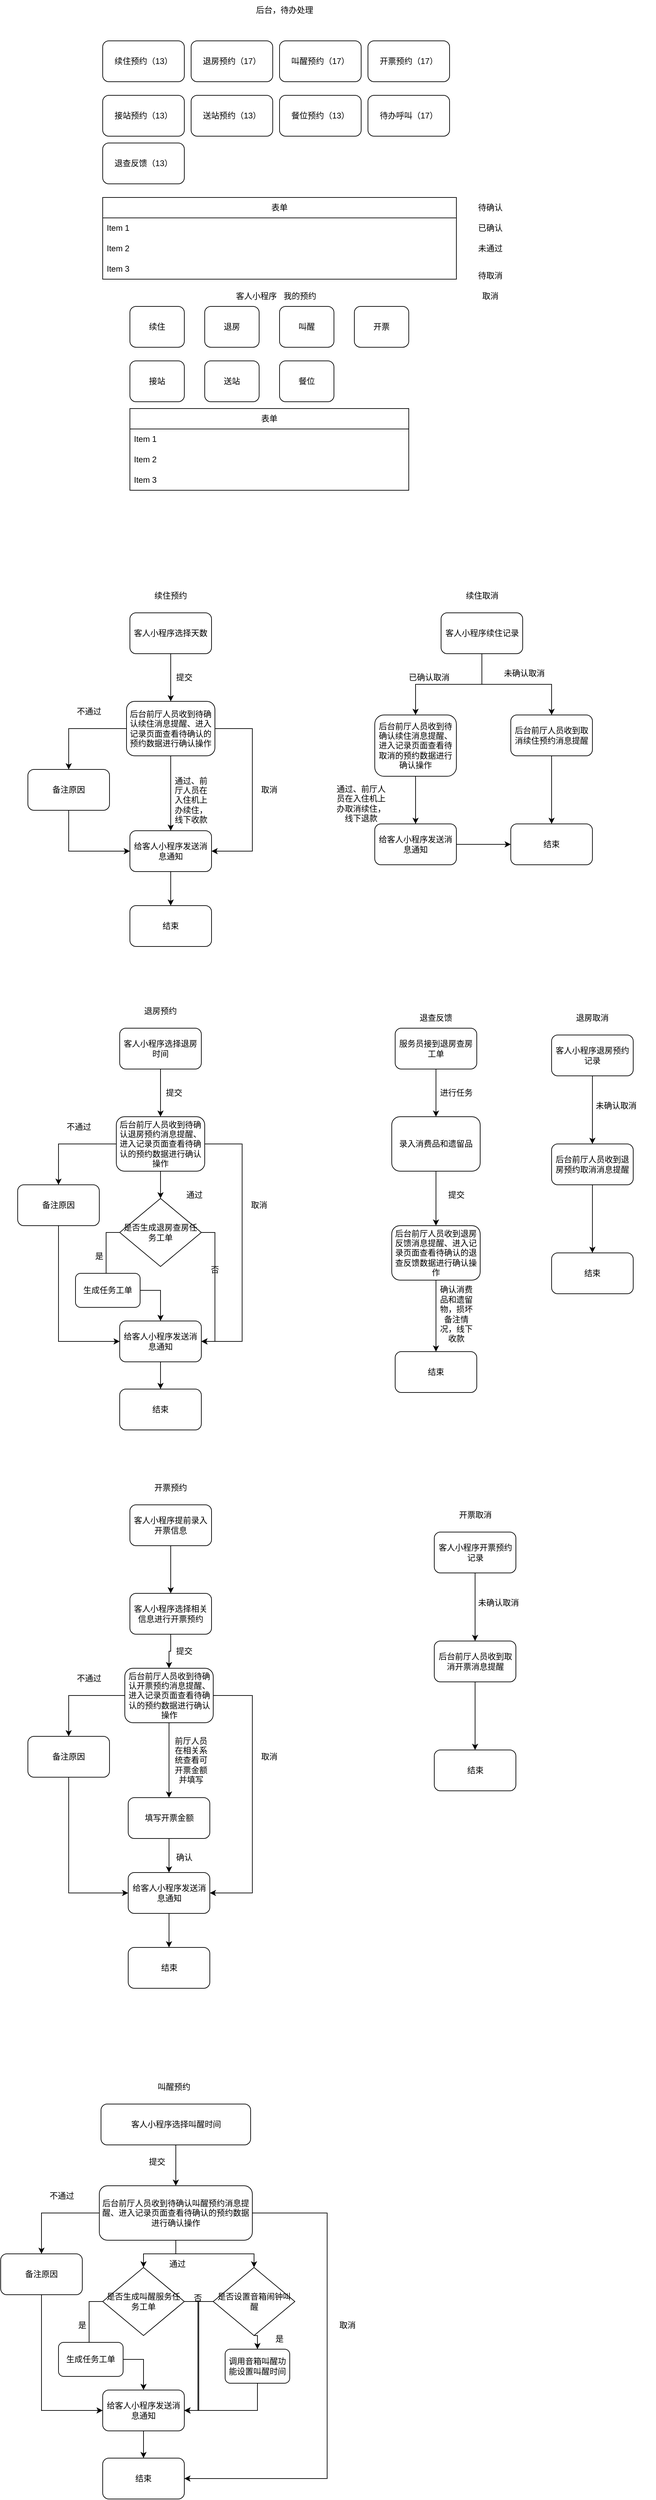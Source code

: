 <mxfile version="21.6.9" type="github">
  <diagram id="wFE0QG_FPsp0jaGvCLVb" name="Page-1">
    <mxGraphModel dx="1034" dy="432" grid="1" gridSize="10" guides="1" tooltips="1" connect="1" arrows="1" fold="1" page="1" pageScale="1" pageWidth="850" pageHeight="1100" math="0" shadow="0">
      <root>
        <mxCell id="0" />
        <mxCell id="1" parent="0" />
        <mxCell id="koKCyErYXFLNH2tnEZ0O-1" value="表单" style="swimlane;fontStyle=0;childLayout=stackLayout;horizontal=1;startSize=30;horizontalStack=0;resizeParent=1;resizeParentMax=0;resizeLast=0;collapsible=1;marginBottom=0;whiteSpace=wrap;html=1;" parent="1" vertex="1">
          <mxGeometry x="150" y="320" width="520" height="120" as="geometry" />
        </mxCell>
        <mxCell id="koKCyErYXFLNH2tnEZ0O-2" value="Item 1" style="text;strokeColor=none;fillColor=none;align=left;verticalAlign=middle;spacingLeft=4;spacingRight=4;overflow=hidden;points=[[0,0.5],[1,0.5]];portConstraint=eastwest;rotatable=0;whiteSpace=wrap;html=1;" parent="koKCyErYXFLNH2tnEZ0O-1" vertex="1">
          <mxGeometry y="30" width="520" height="30" as="geometry" />
        </mxCell>
        <mxCell id="koKCyErYXFLNH2tnEZ0O-3" value="Item 2" style="text;strokeColor=none;fillColor=none;align=left;verticalAlign=middle;spacingLeft=4;spacingRight=4;overflow=hidden;points=[[0,0.5],[1,0.5]];portConstraint=eastwest;rotatable=0;whiteSpace=wrap;html=1;" parent="koKCyErYXFLNH2tnEZ0O-1" vertex="1">
          <mxGeometry y="60" width="520" height="30" as="geometry" />
        </mxCell>
        <mxCell id="koKCyErYXFLNH2tnEZ0O-4" value="Item 3" style="text;strokeColor=none;fillColor=none;align=left;verticalAlign=middle;spacingLeft=4;spacingRight=4;overflow=hidden;points=[[0,0.5],[1,0.5]];portConstraint=eastwest;rotatable=0;whiteSpace=wrap;html=1;" parent="koKCyErYXFLNH2tnEZ0O-1" vertex="1">
          <mxGeometry y="90" width="520" height="30" as="geometry" />
        </mxCell>
        <mxCell id="koKCyErYXFLNH2tnEZ0O-7" value="续住预约（13）" style="rounded=1;whiteSpace=wrap;html=1;" parent="1" vertex="1">
          <mxGeometry x="150" y="90" width="120" height="60" as="geometry" />
        </mxCell>
        <mxCell id="koKCyErYXFLNH2tnEZ0O-8" value="退房预约（17）" style="rounded=1;whiteSpace=wrap;html=1;" parent="1" vertex="1">
          <mxGeometry x="280" y="90" width="120" height="60" as="geometry" />
        </mxCell>
        <mxCell id="koKCyErYXFLNH2tnEZ0O-9" value="待办呼叫（17）" style="rounded=1;whiteSpace=wrap;html=1;" parent="1" vertex="1">
          <mxGeometry x="540" y="170" width="120" height="60" as="geometry" />
        </mxCell>
        <mxCell id="koKCyErYXFLNH2tnEZ0O-10" value="叫醒预约（17）" style="rounded=1;whiteSpace=wrap;html=1;" parent="1" vertex="1">
          <mxGeometry x="410" y="90" width="120" height="60" as="geometry" />
        </mxCell>
        <mxCell id="koKCyErYXFLNH2tnEZ0O-11" value="开票预约（17）" style="rounded=1;whiteSpace=wrap;html=1;" parent="1" vertex="1">
          <mxGeometry x="540" y="90" width="120" height="60" as="geometry" />
        </mxCell>
        <mxCell id="koKCyErYXFLNH2tnEZ0O-12" value="接站预约（13）" style="rounded=1;whiteSpace=wrap;html=1;" parent="1" vertex="1">
          <mxGeometry x="150" y="170" width="120" height="60" as="geometry" />
        </mxCell>
        <mxCell id="koKCyErYXFLNH2tnEZ0O-13" value="送站预约（13）" style="rounded=1;whiteSpace=wrap;html=1;" parent="1" vertex="1">
          <mxGeometry x="280" y="170" width="120" height="60" as="geometry" />
        </mxCell>
        <mxCell id="koKCyErYXFLNH2tnEZ0O-14" value="餐位预约（13）" style="rounded=1;whiteSpace=wrap;html=1;" parent="1" vertex="1">
          <mxGeometry x="410" y="170" width="120" height="60" as="geometry" />
        </mxCell>
        <mxCell id="koKCyErYXFLNH2tnEZ0O-15" value="后台，待办处理" style="text;html=1;strokeColor=none;fillColor=none;align=center;verticalAlign=middle;whiteSpace=wrap;rounded=0;" parent="1" vertex="1">
          <mxGeometry x="365" y="30" width="105" height="30" as="geometry" />
        </mxCell>
        <mxCell id="koKCyErYXFLNH2tnEZ0O-16" value="客人小程序&amp;nbsp; &amp;nbsp;我的预约" style="text;html=1;strokeColor=none;fillColor=none;align=center;verticalAlign=middle;whiteSpace=wrap;rounded=0;" parent="1" vertex="1">
          <mxGeometry x="340" y="450" width="130" height="30" as="geometry" />
        </mxCell>
        <mxCell id="koKCyErYXFLNH2tnEZ0O-17" value="续住" style="rounded=1;whiteSpace=wrap;html=1;" parent="1" vertex="1">
          <mxGeometry x="190" y="480" width="80" height="60" as="geometry" />
        </mxCell>
        <mxCell id="koKCyErYXFLNH2tnEZ0O-18" value="退房" style="rounded=1;whiteSpace=wrap;html=1;" parent="1" vertex="1">
          <mxGeometry x="300" y="480" width="80" height="60" as="geometry" />
        </mxCell>
        <mxCell id="koKCyErYXFLNH2tnEZ0O-19" value="叫醒" style="rounded=1;whiteSpace=wrap;html=1;" parent="1" vertex="1">
          <mxGeometry x="410" y="480" width="80" height="60" as="geometry" />
        </mxCell>
        <mxCell id="koKCyErYXFLNH2tnEZ0O-20" value="开票" style="rounded=1;whiteSpace=wrap;html=1;" parent="1" vertex="1">
          <mxGeometry x="520" y="480" width="80" height="60" as="geometry" />
        </mxCell>
        <mxCell id="koKCyErYXFLNH2tnEZ0O-21" value="接站" style="rounded=1;whiteSpace=wrap;html=1;" parent="1" vertex="1">
          <mxGeometry x="190" y="560" width="80" height="60" as="geometry" />
        </mxCell>
        <mxCell id="koKCyErYXFLNH2tnEZ0O-22" value="送站" style="rounded=1;whiteSpace=wrap;html=1;" parent="1" vertex="1">
          <mxGeometry x="300" y="560" width="80" height="60" as="geometry" />
        </mxCell>
        <mxCell id="koKCyErYXFLNH2tnEZ0O-23" value="餐位" style="rounded=1;whiteSpace=wrap;html=1;" parent="1" vertex="1">
          <mxGeometry x="410" y="560" width="80" height="60" as="geometry" />
        </mxCell>
        <mxCell id="koKCyErYXFLNH2tnEZ0O-24" value="表单" style="swimlane;fontStyle=0;childLayout=stackLayout;horizontal=1;startSize=30;horizontalStack=0;resizeParent=1;resizeParentMax=0;resizeLast=0;collapsible=1;marginBottom=0;whiteSpace=wrap;html=1;" parent="1" vertex="1">
          <mxGeometry x="190" y="630" width="410" height="120" as="geometry" />
        </mxCell>
        <mxCell id="koKCyErYXFLNH2tnEZ0O-25" value="Item 1" style="text;strokeColor=none;fillColor=none;align=left;verticalAlign=middle;spacingLeft=4;spacingRight=4;overflow=hidden;points=[[0,0.5],[1,0.5]];portConstraint=eastwest;rotatable=0;whiteSpace=wrap;html=1;" parent="koKCyErYXFLNH2tnEZ0O-24" vertex="1">
          <mxGeometry y="30" width="410" height="30" as="geometry" />
        </mxCell>
        <mxCell id="koKCyErYXFLNH2tnEZ0O-26" value="Item 2" style="text;strokeColor=none;fillColor=none;align=left;verticalAlign=middle;spacingLeft=4;spacingRight=4;overflow=hidden;points=[[0,0.5],[1,0.5]];portConstraint=eastwest;rotatable=0;whiteSpace=wrap;html=1;" parent="koKCyErYXFLNH2tnEZ0O-24" vertex="1">
          <mxGeometry y="60" width="410" height="30" as="geometry" />
        </mxCell>
        <mxCell id="koKCyErYXFLNH2tnEZ0O-27" value="Item 3" style="text;strokeColor=none;fillColor=none;align=left;verticalAlign=middle;spacingLeft=4;spacingRight=4;overflow=hidden;points=[[0,0.5],[1,0.5]];portConstraint=eastwest;rotatable=0;whiteSpace=wrap;html=1;" parent="koKCyErYXFLNH2tnEZ0O-24" vertex="1">
          <mxGeometry y="90" width="410" height="30" as="geometry" />
        </mxCell>
        <mxCell id="i-_lk4MD_j3GVrRaepEf-1" value="退查反馈（13）" style="rounded=1;whiteSpace=wrap;html=1;" parent="1" vertex="1">
          <mxGeometry x="150" y="240" width="120" height="60" as="geometry" />
        </mxCell>
        <mxCell id="NhMcl8OpsM3l9a1iTTUJ-1" value="待确认" style="text;html=1;strokeColor=none;fillColor=none;align=center;verticalAlign=middle;whiteSpace=wrap;rounded=0;" parent="1" vertex="1">
          <mxGeometry x="690" y="320" width="60" height="30" as="geometry" />
        </mxCell>
        <mxCell id="NhMcl8OpsM3l9a1iTTUJ-2" value="已确认" style="text;html=1;strokeColor=none;fillColor=none;align=center;verticalAlign=middle;whiteSpace=wrap;rounded=0;" parent="1" vertex="1">
          <mxGeometry x="690" y="350" width="60" height="30" as="geometry" />
        </mxCell>
        <mxCell id="NhMcl8OpsM3l9a1iTTUJ-3" value="未通过" style="text;html=1;strokeColor=none;fillColor=none;align=center;verticalAlign=middle;whiteSpace=wrap;rounded=0;" parent="1" vertex="1">
          <mxGeometry x="690" y="380" width="60" height="30" as="geometry" />
        </mxCell>
        <mxCell id="NhMcl8OpsM3l9a1iTTUJ-4" value="取消" style="text;html=1;strokeColor=none;fillColor=none;align=center;verticalAlign=middle;whiteSpace=wrap;rounded=0;" parent="1" vertex="1">
          <mxGeometry x="690" y="450" width="60" height="30" as="geometry" />
        </mxCell>
        <mxCell id="NhMcl8OpsM3l9a1iTTUJ-5" value="续住预约" style="text;html=1;strokeColor=none;fillColor=none;align=center;verticalAlign=middle;whiteSpace=wrap;rounded=0;" parent="1" vertex="1">
          <mxGeometry x="220" y="890" width="60" height="30" as="geometry" />
        </mxCell>
        <mxCell id="NhMcl8OpsM3l9a1iTTUJ-9" style="edgeStyle=orthogonalEdgeStyle;rounded=0;orthogonalLoop=1;jettySize=auto;html=1;entryX=0.5;entryY=0;entryDx=0;entryDy=0;" parent="1" source="NhMcl8OpsM3l9a1iTTUJ-6" target="NhMcl8OpsM3l9a1iTTUJ-7" edge="1">
          <mxGeometry relative="1" as="geometry" />
        </mxCell>
        <mxCell id="NhMcl8OpsM3l9a1iTTUJ-6" value="客人小程序选择天数" style="rounded=1;whiteSpace=wrap;html=1;" parent="1" vertex="1">
          <mxGeometry x="190" y="930" width="120" height="60" as="geometry" />
        </mxCell>
        <mxCell id="NhMcl8OpsM3l9a1iTTUJ-11" style="edgeStyle=orthogonalEdgeStyle;rounded=0;orthogonalLoop=1;jettySize=auto;html=1;entryX=0.5;entryY=0;entryDx=0;entryDy=0;" parent="1" source="NhMcl8OpsM3l9a1iTTUJ-7" target="NhMcl8OpsM3l9a1iTTUJ-10" edge="1">
          <mxGeometry relative="1" as="geometry" />
        </mxCell>
        <mxCell id="NhMcl8OpsM3l9a1iTTUJ-15" style="edgeStyle=orthogonalEdgeStyle;rounded=0;orthogonalLoop=1;jettySize=auto;html=1;" parent="1" source="NhMcl8OpsM3l9a1iTTUJ-7" target="NhMcl8OpsM3l9a1iTTUJ-13" edge="1">
          <mxGeometry relative="1" as="geometry" />
        </mxCell>
        <mxCell id="NhMcl8OpsM3l9a1iTTUJ-21" style="edgeStyle=orthogonalEdgeStyle;rounded=0;orthogonalLoop=1;jettySize=auto;html=1;entryX=1;entryY=0.5;entryDx=0;entryDy=0;" parent="1" source="NhMcl8OpsM3l9a1iTTUJ-7" target="NhMcl8OpsM3l9a1iTTUJ-10" edge="1">
          <mxGeometry relative="1" as="geometry">
            <Array as="points">
              <mxPoint x="370" y="1100" />
              <mxPoint x="370" y="1280" />
            </Array>
          </mxGeometry>
        </mxCell>
        <mxCell id="NhMcl8OpsM3l9a1iTTUJ-7" value="后台前厅人员收到待确认续住消息提醒、进入记录页面查看待确认的预约数据进行确认操作" style="rounded=1;whiteSpace=wrap;html=1;" parent="1" vertex="1">
          <mxGeometry x="185" y="1060" width="130" height="80" as="geometry" />
        </mxCell>
        <mxCell id="NhMcl8OpsM3l9a1iTTUJ-24" style="edgeStyle=orthogonalEdgeStyle;rounded=0;orthogonalLoop=1;jettySize=auto;html=1;entryX=0.5;entryY=0;entryDx=0;entryDy=0;" parent="1" source="NhMcl8OpsM3l9a1iTTUJ-10" target="NhMcl8OpsM3l9a1iTTUJ-23" edge="1">
          <mxGeometry relative="1" as="geometry" />
        </mxCell>
        <mxCell id="NhMcl8OpsM3l9a1iTTUJ-10" value="给客人小程序发送消息通知" style="rounded=1;whiteSpace=wrap;html=1;" parent="1" vertex="1">
          <mxGeometry x="190" y="1250" width="120" height="60" as="geometry" />
        </mxCell>
        <mxCell id="NhMcl8OpsM3l9a1iTTUJ-12" value="提交" style="text;html=1;strokeColor=none;fillColor=none;align=center;verticalAlign=middle;whiteSpace=wrap;rounded=0;" parent="1" vertex="1">
          <mxGeometry x="240" y="1010" width="60" height="30" as="geometry" />
        </mxCell>
        <mxCell id="NhMcl8OpsM3l9a1iTTUJ-22" style="edgeStyle=orthogonalEdgeStyle;rounded=0;orthogonalLoop=1;jettySize=auto;html=1;entryX=0;entryY=0.5;entryDx=0;entryDy=0;" parent="1" source="NhMcl8OpsM3l9a1iTTUJ-13" target="NhMcl8OpsM3l9a1iTTUJ-10" edge="1">
          <mxGeometry relative="1" as="geometry">
            <Array as="points">
              <mxPoint x="100" y="1280" />
            </Array>
          </mxGeometry>
        </mxCell>
        <mxCell id="NhMcl8OpsM3l9a1iTTUJ-13" value="备注原因" style="rounded=1;whiteSpace=wrap;html=1;" parent="1" vertex="1">
          <mxGeometry x="40" y="1160" width="120" height="60" as="geometry" />
        </mxCell>
        <mxCell id="NhMcl8OpsM3l9a1iTTUJ-17" value="不通过" style="text;html=1;strokeColor=none;fillColor=none;align=center;verticalAlign=middle;whiteSpace=wrap;rounded=0;" parent="1" vertex="1">
          <mxGeometry x="100" y="1060" width="60" height="30" as="geometry" />
        </mxCell>
        <mxCell id="NhMcl8OpsM3l9a1iTTUJ-18" value="通过、前厅人员在入住机上办续住，线下收款" style="text;html=1;strokeColor=none;fillColor=none;align=center;verticalAlign=middle;whiteSpace=wrap;rounded=0;" parent="1" vertex="1">
          <mxGeometry x="250" y="1170" width="60" height="70" as="geometry" />
        </mxCell>
        <mxCell id="NhMcl8OpsM3l9a1iTTUJ-20" value="取消" style="text;html=1;strokeColor=none;fillColor=none;align=center;verticalAlign=middle;whiteSpace=wrap;rounded=0;" parent="1" vertex="1">
          <mxGeometry x="365" y="1165" width="60" height="50" as="geometry" />
        </mxCell>
        <mxCell id="NhMcl8OpsM3l9a1iTTUJ-23" value="结束" style="rounded=1;whiteSpace=wrap;html=1;" parent="1" vertex="1">
          <mxGeometry x="190" y="1360" width="120" height="60" as="geometry" />
        </mxCell>
        <mxCell id="NhMcl8OpsM3l9a1iTTUJ-28" value="续住取消" style="text;html=1;strokeColor=none;fillColor=none;align=center;verticalAlign=middle;whiteSpace=wrap;rounded=0;" parent="1" vertex="1">
          <mxGeometry x="677.5" y="890" width="60" height="30" as="geometry" />
        </mxCell>
        <mxCell id="NhMcl8OpsM3l9a1iTTUJ-46" style="edgeStyle=orthogonalEdgeStyle;rounded=0;orthogonalLoop=1;jettySize=auto;html=1;entryX=0.5;entryY=0;entryDx=0;entryDy=0;" parent="1" source="NhMcl8OpsM3l9a1iTTUJ-30" target="NhMcl8OpsM3l9a1iTTUJ-44" edge="1">
          <mxGeometry relative="1" as="geometry" />
        </mxCell>
        <mxCell id="NhMcl8OpsM3l9a1iTTUJ-47" style="edgeStyle=orthogonalEdgeStyle;rounded=0;orthogonalLoop=1;jettySize=auto;html=1;entryX=0.5;entryY=0;entryDx=0;entryDy=0;" parent="1" source="NhMcl8OpsM3l9a1iTTUJ-30" target="NhMcl8OpsM3l9a1iTTUJ-45" edge="1">
          <mxGeometry relative="1" as="geometry" />
        </mxCell>
        <mxCell id="NhMcl8OpsM3l9a1iTTUJ-30" value="客人小程序续住记录" style="rounded=1;whiteSpace=wrap;html=1;" parent="1" vertex="1">
          <mxGeometry x="647.5" y="930" width="120" height="60" as="geometry" />
        </mxCell>
        <mxCell id="NhMcl8OpsM3l9a1iTTUJ-53" style="edgeStyle=orthogonalEdgeStyle;rounded=0;orthogonalLoop=1;jettySize=auto;html=1;entryX=0.5;entryY=0;entryDx=0;entryDy=0;" parent="1" source="NhMcl8OpsM3l9a1iTTUJ-44" target="NhMcl8OpsM3l9a1iTTUJ-52" edge="1">
          <mxGeometry relative="1" as="geometry" />
        </mxCell>
        <mxCell id="NhMcl8OpsM3l9a1iTTUJ-44" value="后台前厅人员收到待确认续住消息提醒、进入记录页面查看待取消的预约数据进行确认操作" style="rounded=1;whiteSpace=wrap;html=1;" parent="1" vertex="1">
          <mxGeometry x="550" y="1080" width="120" height="90" as="geometry" />
        </mxCell>
        <mxCell id="NhMcl8OpsM3l9a1iTTUJ-51" value="" style="edgeStyle=orthogonalEdgeStyle;rounded=0;orthogonalLoop=1;jettySize=auto;html=1;" parent="1" source="NhMcl8OpsM3l9a1iTTUJ-45" target="NhMcl8OpsM3l9a1iTTUJ-50" edge="1">
          <mxGeometry relative="1" as="geometry" />
        </mxCell>
        <mxCell id="NhMcl8OpsM3l9a1iTTUJ-45" value="后台前厅人员收到取消续住预约消息提醒" style="rounded=1;whiteSpace=wrap;html=1;" parent="1" vertex="1">
          <mxGeometry x="750" y="1080" width="120" height="60" as="geometry" />
        </mxCell>
        <mxCell id="NhMcl8OpsM3l9a1iTTUJ-48" value="已确认取消" style="text;html=1;strokeColor=none;fillColor=none;align=center;verticalAlign=middle;whiteSpace=wrap;rounded=0;" parent="1" vertex="1">
          <mxGeometry x="590" y="1010" width="80" height="30" as="geometry" />
        </mxCell>
        <mxCell id="NhMcl8OpsM3l9a1iTTUJ-49" value="&lt;span style=&quot;color: rgb(0, 0, 0); font-family: Helvetica; font-size: 12px; font-style: normal; font-variant-ligatures: normal; font-variant-caps: normal; font-weight: 400; letter-spacing: normal; orphans: 2; text-align: center; text-indent: 0px; text-transform: none; widows: 2; word-spacing: 0px; -webkit-text-stroke-width: 0px; background-color: rgb(251, 251, 251); text-decoration-thickness: initial; text-decoration-style: initial; text-decoration-color: initial; float: none; display: inline !important;&quot;&gt;未确认取消&lt;/span&gt;" style="text;whiteSpace=wrap;html=1;" parent="1" vertex="1">
          <mxGeometry x="737.5" y="1005" width="90" height="40" as="geometry" />
        </mxCell>
        <mxCell id="NhMcl8OpsM3l9a1iTTUJ-50" value="结束" style="rounded=1;whiteSpace=wrap;html=1;" parent="1" vertex="1">
          <mxGeometry x="750" y="1240" width="120" height="60" as="geometry" />
        </mxCell>
        <mxCell id="NhMcl8OpsM3l9a1iTTUJ-56" style="edgeStyle=orthogonalEdgeStyle;rounded=0;orthogonalLoop=1;jettySize=auto;html=1;entryX=0;entryY=0.5;entryDx=0;entryDy=0;" parent="1" source="NhMcl8OpsM3l9a1iTTUJ-52" target="NhMcl8OpsM3l9a1iTTUJ-50" edge="1">
          <mxGeometry relative="1" as="geometry" />
        </mxCell>
        <mxCell id="NhMcl8OpsM3l9a1iTTUJ-52" value="给客人小程序发送消息通知" style="rounded=1;whiteSpace=wrap;html=1;" parent="1" vertex="1">
          <mxGeometry x="550" y="1240" width="120" height="60" as="geometry" />
        </mxCell>
        <mxCell id="NhMcl8OpsM3l9a1iTTUJ-54" value="通过、前厅人员在入住机上办取消续住，线下退款" style="text;html=1;strokeColor=none;fillColor=none;align=center;verticalAlign=middle;whiteSpace=wrap;rounded=0;" parent="1" vertex="1">
          <mxGeometry x="490" y="1170" width="80" height="80" as="geometry" />
        </mxCell>
        <mxCell id="NhMcl8OpsM3l9a1iTTUJ-57" value="退房预约" style="text;html=1;strokeColor=none;fillColor=none;align=center;verticalAlign=middle;whiteSpace=wrap;rounded=0;" parent="1" vertex="1">
          <mxGeometry x="205" y="1500" width="60" height="30" as="geometry" />
        </mxCell>
        <mxCell id="NhMcl8OpsM3l9a1iTTUJ-58" style="edgeStyle=orthogonalEdgeStyle;rounded=0;orthogonalLoop=1;jettySize=auto;html=1;entryX=0.5;entryY=0;entryDx=0;entryDy=0;" parent="1" source="NhMcl8OpsM3l9a1iTTUJ-59" target="NhMcl8OpsM3l9a1iTTUJ-63" edge="1">
          <mxGeometry relative="1" as="geometry" />
        </mxCell>
        <mxCell id="NhMcl8OpsM3l9a1iTTUJ-59" value="客人小程序选择退房时间" style="rounded=1;whiteSpace=wrap;html=1;" parent="1" vertex="1">
          <mxGeometry x="175" y="1540" width="120" height="60" as="geometry" />
        </mxCell>
        <mxCell id="NhMcl8OpsM3l9a1iTTUJ-61" style="edgeStyle=orthogonalEdgeStyle;rounded=0;orthogonalLoop=1;jettySize=auto;html=1;" parent="1" source="NhMcl8OpsM3l9a1iTTUJ-63" target="NhMcl8OpsM3l9a1iTTUJ-68" edge="1">
          <mxGeometry relative="1" as="geometry" />
        </mxCell>
        <mxCell id="NhMcl8OpsM3l9a1iTTUJ-62" style="edgeStyle=orthogonalEdgeStyle;rounded=0;orthogonalLoop=1;jettySize=auto;html=1;entryX=1;entryY=0.5;entryDx=0;entryDy=0;" parent="1" source="NhMcl8OpsM3l9a1iTTUJ-63" target="NhMcl8OpsM3l9a1iTTUJ-65" edge="1">
          <mxGeometry relative="1" as="geometry">
            <Array as="points">
              <mxPoint x="355" y="1710" />
              <mxPoint x="355" y="2000" />
            </Array>
          </mxGeometry>
        </mxCell>
        <mxCell id="NhMcl8OpsM3l9a1iTTUJ-78" style="edgeStyle=orthogonalEdgeStyle;rounded=0;orthogonalLoop=1;jettySize=auto;html=1;entryX=0.5;entryY=0;entryDx=0;entryDy=0;" parent="1" source="NhMcl8OpsM3l9a1iTTUJ-63" target="NhMcl8OpsM3l9a1iTTUJ-76" edge="1">
          <mxGeometry relative="1" as="geometry" />
        </mxCell>
        <mxCell id="NhMcl8OpsM3l9a1iTTUJ-63" value="后台前厅人员收到待确认退房预约消息提醒、进入记录页面查看待确认的预约数据进行确认操作" style="rounded=1;whiteSpace=wrap;html=1;" parent="1" vertex="1">
          <mxGeometry x="170" y="1670" width="130" height="80" as="geometry" />
        </mxCell>
        <mxCell id="NhMcl8OpsM3l9a1iTTUJ-64" style="edgeStyle=orthogonalEdgeStyle;rounded=0;orthogonalLoop=1;jettySize=auto;html=1;entryX=0.5;entryY=0;entryDx=0;entryDy=0;" parent="1" source="NhMcl8OpsM3l9a1iTTUJ-65" target="NhMcl8OpsM3l9a1iTTUJ-72" edge="1">
          <mxGeometry relative="1" as="geometry" />
        </mxCell>
        <mxCell id="NhMcl8OpsM3l9a1iTTUJ-65" value="给客人小程序发送消息通知" style="rounded=1;whiteSpace=wrap;html=1;" parent="1" vertex="1">
          <mxGeometry x="175" y="1970" width="120" height="60" as="geometry" />
        </mxCell>
        <mxCell id="NhMcl8OpsM3l9a1iTTUJ-66" value="提交" style="text;html=1;strokeColor=none;fillColor=none;align=center;verticalAlign=middle;whiteSpace=wrap;rounded=0;" parent="1" vertex="1">
          <mxGeometry x="225" y="1620" width="60" height="30" as="geometry" />
        </mxCell>
        <mxCell id="NhMcl8OpsM3l9a1iTTUJ-67" style="edgeStyle=orthogonalEdgeStyle;rounded=0;orthogonalLoop=1;jettySize=auto;html=1;entryX=0;entryY=0.5;entryDx=0;entryDy=0;" parent="1" source="NhMcl8OpsM3l9a1iTTUJ-68" target="NhMcl8OpsM3l9a1iTTUJ-65" edge="1">
          <mxGeometry relative="1" as="geometry">
            <Array as="points">
              <mxPoint x="85" y="2000" />
            </Array>
          </mxGeometry>
        </mxCell>
        <mxCell id="NhMcl8OpsM3l9a1iTTUJ-68" value="备注原因" style="rounded=1;whiteSpace=wrap;html=1;" parent="1" vertex="1">
          <mxGeometry x="25" y="1770" width="120" height="60" as="geometry" />
        </mxCell>
        <mxCell id="NhMcl8OpsM3l9a1iTTUJ-69" value="不通过" style="text;html=1;strokeColor=none;fillColor=none;align=center;verticalAlign=middle;whiteSpace=wrap;rounded=0;" parent="1" vertex="1">
          <mxGeometry x="85" y="1670" width="60" height="30" as="geometry" />
        </mxCell>
        <mxCell id="NhMcl8OpsM3l9a1iTTUJ-70" value="通过" style="text;html=1;strokeColor=none;fillColor=none;align=center;verticalAlign=middle;whiteSpace=wrap;rounded=0;" parent="1" vertex="1">
          <mxGeometry x="255" y="1750" width="60" height="70" as="geometry" />
        </mxCell>
        <mxCell id="NhMcl8OpsM3l9a1iTTUJ-71" value="取消" style="text;html=1;strokeColor=none;fillColor=none;align=center;verticalAlign=middle;whiteSpace=wrap;rounded=0;" parent="1" vertex="1">
          <mxGeometry x="350" y="1775" width="60" height="50" as="geometry" />
        </mxCell>
        <mxCell id="NhMcl8OpsM3l9a1iTTUJ-72" value="结束" style="rounded=1;whiteSpace=wrap;html=1;" parent="1" vertex="1">
          <mxGeometry x="175" y="2070" width="120" height="60" as="geometry" />
        </mxCell>
        <mxCell id="NhMcl8OpsM3l9a1iTTUJ-79" style="edgeStyle=orthogonalEdgeStyle;rounded=0;orthogonalLoop=1;jettySize=auto;html=1;entryX=1;entryY=0.5;entryDx=0;entryDy=0;" parent="1" source="NhMcl8OpsM3l9a1iTTUJ-76" target="NhMcl8OpsM3l9a1iTTUJ-65" edge="1">
          <mxGeometry relative="1" as="geometry">
            <Array as="points">
              <mxPoint x="315" y="1840" />
              <mxPoint x="315" y="2000" />
            </Array>
          </mxGeometry>
        </mxCell>
        <mxCell id="NhMcl8OpsM3l9a1iTTUJ-81" style="edgeStyle=orthogonalEdgeStyle;rounded=0;orthogonalLoop=1;jettySize=auto;html=1;exitX=0;exitY=0.5;exitDx=0;exitDy=0;entryX=0.5;entryY=0;entryDx=0;entryDy=0;" parent="1" source="NhMcl8OpsM3l9a1iTTUJ-76" target="NhMcl8OpsM3l9a1iTTUJ-80" edge="1">
          <mxGeometry relative="1" as="geometry" />
        </mxCell>
        <mxCell id="NhMcl8OpsM3l9a1iTTUJ-76" value="是否生成退房查房任务工单" style="rhombus;whiteSpace=wrap;html=1;" parent="1" vertex="1">
          <mxGeometry x="175" y="1790" width="120" height="100" as="geometry" />
        </mxCell>
        <mxCell id="NhMcl8OpsM3l9a1iTTUJ-82" style="edgeStyle=orthogonalEdgeStyle;rounded=0;orthogonalLoop=1;jettySize=auto;html=1;exitX=1;exitY=0.5;exitDx=0;exitDy=0;entryX=0.5;entryY=0;entryDx=0;entryDy=0;" parent="1" source="NhMcl8OpsM3l9a1iTTUJ-80" target="NhMcl8OpsM3l9a1iTTUJ-65" edge="1">
          <mxGeometry relative="1" as="geometry" />
        </mxCell>
        <mxCell id="NhMcl8OpsM3l9a1iTTUJ-80" value="生成任务工单" style="rounded=1;whiteSpace=wrap;html=1;" parent="1" vertex="1">
          <mxGeometry x="110" y="1900" width="95" height="50" as="geometry" />
        </mxCell>
        <mxCell id="NhMcl8OpsM3l9a1iTTUJ-83" value="否" style="text;html=1;strokeColor=none;fillColor=none;align=center;verticalAlign=middle;whiteSpace=wrap;rounded=0;" parent="1" vertex="1">
          <mxGeometry x="285" y="1880" width="60" height="30" as="geometry" />
        </mxCell>
        <mxCell id="NhMcl8OpsM3l9a1iTTUJ-84" value="是" style="text;html=1;strokeColor=none;fillColor=none;align=center;verticalAlign=middle;whiteSpace=wrap;rounded=0;" parent="1" vertex="1">
          <mxGeometry x="115" y="1860" width="60" height="30" as="geometry" />
        </mxCell>
        <mxCell id="NhMcl8OpsM3l9a1iTTUJ-108" value="待取消" style="text;html=1;strokeColor=none;fillColor=none;align=center;verticalAlign=middle;whiteSpace=wrap;rounded=0;" parent="1" vertex="1">
          <mxGeometry x="690" y="420" width="60" height="30" as="geometry" />
        </mxCell>
        <mxCell id="NhMcl8OpsM3l9a1iTTUJ-109" value="退查反馈" style="text;html=1;strokeColor=none;fillColor=none;align=center;verticalAlign=middle;whiteSpace=wrap;rounded=0;" parent="1" vertex="1">
          <mxGeometry x="610" y="1510" width="60" height="30" as="geometry" />
        </mxCell>
        <mxCell id="NhMcl8OpsM3l9a1iTTUJ-111" style="edgeStyle=orthogonalEdgeStyle;rounded=0;orthogonalLoop=1;jettySize=auto;html=1;" parent="1" source="NhMcl8OpsM3l9a1iTTUJ-110" edge="1">
          <mxGeometry relative="1" as="geometry">
            <mxPoint x="640" y="1670" as="targetPoint" />
          </mxGeometry>
        </mxCell>
        <mxCell id="NhMcl8OpsM3l9a1iTTUJ-110" value="服务员接到退房查房工单" style="rounded=1;whiteSpace=wrap;html=1;" parent="1" vertex="1">
          <mxGeometry x="580" y="1540" width="120" height="60" as="geometry" />
        </mxCell>
        <mxCell id="NhMcl8OpsM3l9a1iTTUJ-114" style="edgeStyle=orthogonalEdgeStyle;rounded=0;orthogonalLoop=1;jettySize=auto;html=1;entryX=0.5;entryY=0;entryDx=0;entryDy=0;" parent="1" source="NhMcl8OpsM3l9a1iTTUJ-112" target="NhMcl8OpsM3l9a1iTTUJ-120" edge="1">
          <mxGeometry relative="1" as="geometry">
            <mxPoint x="640" y="1820" as="targetPoint" />
          </mxGeometry>
        </mxCell>
        <mxCell id="NhMcl8OpsM3l9a1iTTUJ-112" value="录入消费品和遗留品" style="rounded=1;whiteSpace=wrap;html=1;" parent="1" vertex="1">
          <mxGeometry x="575" y="1670" width="130" height="80" as="geometry" />
        </mxCell>
        <mxCell id="NhMcl8OpsM3l9a1iTTUJ-113" value="进行任务" style="text;html=1;strokeColor=none;fillColor=none;align=center;verticalAlign=middle;whiteSpace=wrap;rounded=0;" parent="1" vertex="1">
          <mxGeometry x="640" y="1620" width="60" height="30" as="geometry" />
        </mxCell>
        <mxCell id="NhMcl8OpsM3l9a1iTTUJ-115" value="提交" style="text;html=1;strokeColor=none;fillColor=none;align=center;verticalAlign=middle;whiteSpace=wrap;rounded=0;" parent="1" vertex="1">
          <mxGeometry x="640" y="1770" width="60" height="30" as="geometry" />
        </mxCell>
        <mxCell id="NhMcl8OpsM3l9a1iTTUJ-117" style="edgeStyle=orthogonalEdgeStyle;rounded=0;orthogonalLoop=1;jettySize=auto;html=1;entryX=0.5;entryY=0;entryDx=0;entryDy=0;" parent="1" source="NhMcl8OpsM3l9a1iTTUJ-120" target="NhMcl8OpsM3l9a1iTTUJ-122" edge="1">
          <mxGeometry relative="1" as="geometry" />
        </mxCell>
        <mxCell id="NhMcl8OpsM3l9a1iTTUJ-120" value="后台前厅人员收到退房反馈消息提醒、进入记录页面查看待确认的退查反馈数据进行确认操作" style="rounded=1;whiteSpace=wrap;html=1;" parent="1" vertex="1">
          <mxGeometry x="575" y="1830" width="130" height="80" as="geometry" />
        </mxCell>
        <mxCell id="NhMcl8OpsM3l9a1iTTUJ-122" value="结束" style="rounded=1;whiteSpace=wrap;html=1;" parent="1" vertex="1">
          <mxGeometry x="580" y="2015" width="120" height="60" as="geometry" />
        </mxCell>
        <mxCell id="NhMcl8OpsM3l9a1iTTUJ-126" value="确认消费品和遗留物，损坏备注情况，线下收款" style="text;html=1;strokeColor=none;fillColor=none;align=center;verticalAlign=middle;whiteSpace=wrap;rounded=0;" parent="1" vertex="1">
          <mxGeometry x="640" y="1925" width="60" height="70" as="geometry" />
        </mxCell>
        <mxCell id="NhMcl8OpsM3l9a1iTTUJ-129" value="开票预约" style="text;html=1;strokeColor=none;fillColor=none;align=center;verticalAlign=middle;whiteSpace=wrap;rounded=0;" parent="1" vertex="1">
          <mxGeometry x="220" y="2200" width="60" height="30" as="geometry" />
        </mxCell>
        <mxCell id="NhMcl8OpsM3l9a1iTTUJ-130" style="edgeStyle=orthogonalEdgeStyle;rounded=0;orthogonalLoop=1;jettySize=auto;html=1;entryX=0.5;entryY=0;entryDx=0;entryDy=0;" parent="1" source="NhMcl8OpsM3l9a1iTTUJ-131" target="NhMcl8OpsM3l9a1iTTUJ-135" edge="1">
          <mxGeometry relative="1" as="geometry" />
        </mxCell>
        <mxCell id="NhMcl8OpsM3l9a1iTTUJ-131" value="客人小程序选择相关信息进行开票预约" style="rounded=1;whiteSpace=wrap;html=1;" parent="1" vertex="1">
          <mxGeometry x="190" y="2370" width="120" height="60" as="geometry" />
        </mxCell>
        <mxCell id="NhMcl8OpsM3l9a1iTTUJ-133" style="edgeStyle=orthogonalEdgeStyle;rounded=0;orthogonalLoop=1;jettySize=auto;html=1;" parent="1" source="NhMcl8OpsM3l9a1iTTUJ-135" target="NhMcl8OpsM3l9a1iTTUJ-140" edge="1">
          <mxGeometry relative="1" as="geometry" />
        </mxCell>
        <mxCell id="NhMcl8OpsM3l9a1iTTUJ-134" style="edgeStyle=orthogonalEdgeStyle;rounded=0;orthogonalLoop=1;jettySize=auto;html=1;entryX=1;entryY=0.5;entryDx=0;entryDy=0;" parent="1" source="NhMcl8OpsM3l9a1iTTUJ-135" target="NhMcl8OpsM3l9a1iTTUJ-137" edge="1">
          <mxGeometry relative="1" as="geometry">
            <Array as="points">
              <mxPoint x="370" y="2520" />
              <mxPoint x="370" y="2810" />
            </Array>
          </mxGeometry>
        </mxCell>
        <mxCell id="NhMcl8OpsM3l9a1iTTUJ-150" style="edgeStyle=orthogonalEdgeStyle;rounded=0;orthogonalLoop=1;jettySize=auto;html=1;entryX=0.5;entryY=0;entryDx=0;entryDy=0;" parent="1" source="NhMcl8OpsM3l9a1iTTUJ-135" target="NhMcl8OpsM3l9a1iTTUJ-147" edge="1">
          <mxGeometry relative="1" as="geometry" />
        </mxCell>
        <mxCell id="NhMcl8OpsM3l9a1iTTUJ-135" value="后台前厅人员收到待确认开票预约消息提醒、进入记录页面查看待确认的预约数据进行确认操作" style="rounded=1;whiteSpace=wrap;html=1;" parent="1" vertex="1">
          <mxGeometry x="182.5" y="2480" width="130" height="80" as="geometry" />
        </mxCell>
        <mxCell id="NhMcl8OpsM3l9a1iTTUJ-136" style="edgeStyle=orthogonalEdgeStyle;rounded=0;orthogonalLoop=1;jettySize=auto;html=1;entryX=0.5;entryY=0;entryDx=0;entryDy=0;" parent="1" source="NhMcl8OpsM3l9a1iTTUJ-137" target="NhMcl8OpsM3l9a1iTTUJ-144" edge="1">
          <mxGeometry relative="1" as="geometry" />
        </mxCell>
        <mxCell id="NhMcl8OpsM3l9a1iTTUJ-137" value="给客人小程序发送消息通知" style="rounded=1;whiteSpace=wrap;html=1;" parent="1" vertex="1">
          <mxGeometry x="187.5" y="2780" width="120" height="60" as="geometry" />
        </mxCell>
        <mxCell id="NhMcl8OpsM3l9a1iTTUJ-138" value="提交" style="text;html=1;strokeColor=none;fillColor=none;align=center;verticalAlign=middle;whiteSpace=wrap;rounded=0;" parent="1" vertex="1">
          <mxGeometry x="240" y="2440" width="60" height="30" as="geometry" />
        </mxCell>
        <mxCell id="NhMcl8OpsM3l9a1iTTUJ-139" style="edgeStyle=orthogonalEdgeStyle;rounded=0;orthogonalLoop=1;jettySize=auto;html=1;entryX=0;entryY=0.5;entryDx=0;entryDy=0;" parent="1" source="NhMcl8OpsM3l9a1iTTUJ-140" target="NhMcl8OpsM3l9a1iTTUJ-137" edge="1">
          <mxGeometry relative="1" as="geometry">
            <Array as="points">
              <mxPoint x="100" y="2810" />
            </Array>
          </mxGeometry>
        </mxCell>
        <mxCell id="NhMcl8OpsM3l9a1iTTUJ-140" value="备注原因" style="rounded=1;whiteSpace=wrap;html=1;" parent="1" vertex="1">
          <mxGeometry x="40" y="2580" width="120" height="60" as="geometry" />
        </mxCell>
        <mxCell id="NhMcl8OpsM3l9a1iTTUJ-141" value="不通过" style="text;html=1;strokeColor=none;fillColor=none;align=center;verticalAlign=middle;whiteSpace=wrap;rounded=0;" parent="1" vertex="1">
          <mxGeometry x="100" y="2480" width="60" height="30" as="geometry" />
        </mxCell>
        <mxCell id="NhMcl8OpsM3l9a1iTTUJ-142" value="前厅人员在相关系统查看可开票金额并填写" style="text;html=1;strokeColor=none;fillColor=none;align=center;verticalAlign=middle;whiteSpace=wrap;rounded=0;" parent="1" vertex="1">
          <mxGeometry x="250" y="2580" width="60" height="70" as="geometry" />
        </mxCell>
        <mxCell id="NhMcl8OpsM3l9a1iTTUJ-143" value="取消" style="text;html=1;strokeColor=none;fillColor=none;align=center;verticalAlign=middle;whiteSpace=wrap;rounded=0;" parent="1" vertex="1">
          <mxGeometry x="365" y="2585" width="60" height="50" as="geometry" />
        </mxCell>
        <mxCell id="NhMcl8OpsM3l9a1iTTUJ-144" value="结束" style="rounded=1;whiteSpace=wrap;html=1;" parent="1" vertex="1">
          <mxGeometry x="187.5" y="2890" width="120" height="60" as="geometry" />
        </mxCell>
        <mxCell id="NhMcl8OpsM3l9a1iTTUJ-146" style="edgeStyle=orthogonalEdgeStyle;rounded=0;orthogonalLoop=1;jettySize=auto;html=1;entryX=0.5;entryY=0;entryDx=0;entryDy=0;" parent="1" source="NhMcl8OpsM3l9a1iTTUJ-145" target="NhMcl8OpsM3l9a1iTTUJ-131" edge="1">
          <mxGeometry relative="1" as="geometry" />
        </mxCell>
        <mxCell id="NhMcl8OpsM3l9a1iTTUJ-145" value="客人小程序提前录入开票信息" style="rounded=1;whiteSpace=wrap;html=1;" parent="1" vertex="1">
          <mxGeometry x="190" y="2240" width="120" height="60" as="geometry" />
        </mxCell>
        <mxCell id="NhMcl8OpsM3l9a1iTTUJ-149" style="edgeStyle=orthogonalEdgeStyle;rounded=0;orthogonalLoop=1;jettySize=auto;html=1;entryX=0.5;entryY=0;entryDx=0;entryDy=0;" parent="1" source="NhMcl8OpsM3l9a1iTTUJ-147" target="NhMcl8OpsM3l9a1iTTUJ-137" edge="1">
          <mxGeometry relative="1" as="geometry" />
        </mxCell>
        <mxCell id="NhMcl8OpsM3l9a1iTTUJ-147" value="填写开票金额" style="rounded=1;whiteSpace=wrap;html=1;" parent="1" vertex="1">
          <mxGeometry x="187.5" y="2670" width="120" height="60" as="geometry" />
        </mxCell>
        <mxCell id="NhMcl8OpsM3l9a1iTTUJ-151" value="确认" style="text;html=1;strokeColor=none;fillColor=none;align=center;verticalAlign=middle;whiteSpace=wrap;rounded=0;" parent="1" vertex="1">
          <mxGeometry x="240" y="2740" width="60" height="35" as="geometry" />
        </mxCell>
        <mxCell id="NhMcl8OpsM3l9a1iTTUJ-152" value="开票取消" style="text;html=1;strokeColor=none;fillColor=none;align=center;verticalAlign=middle;whiteSpace=wrap;rounded=0;" parent="1" vertex="1">
          <mxGeometry x="667.5" y="2240" width="60" height="30" as="geometry" />
        </mxCell>
        <mxCell id="NhMcl8OpsM3l9a1iTTUJ-154" style="edgeStyle=orthogonalEdgeStyle;rounded=0;orthogonalLoop=1;jettySize=auto;html=1;entryX=0.5;entryY=0;entryDx=0;entryDy=0;" parent="1" source="NhMcl8OpsM3l9a1iTTUJ-155" target="NhMcl8OpsM3l9a1iTTUJ-159" edge="1">
          <mxGeometry relative="1" as="geometry" />
        </mxCell>
        <mxCell id="NhMcl8OpsM3l9a1iTTUJ-155" value="客人小程序开票预约记录" style="rounded=1;whiteSpace=wrap;html=1;" parent="1" vertex="1">
          <mxGeometry x="637.5" y="2280" width="120" height="60" as="geometry" />
        </mxCell>
        <mxCell id="NhMcl8OpsM3l9a1iTTUJ-158" value="" style="edgeStyle=orthogonalEdgeStyle;rounded=0;orthogonalLoop=1;jettySize=auto;html=1;" parent="1" source="NhMcl8OpsM3l9a1iTTUJ-159" target="NhMcl8OpsM3l9a1iTTUJ-162" edge="1">
          <mxGeometry relative="1" as="geometry" />
        </mxCell>
        <mxCell id="NhMcl8OpsM3l9a1iTTUJ-159" value="后台前厅人员收到取消开票消息提醒" style="rounded=1;whiteSpace=wrap;html=1;" parent="1" vertex="1">
          <mxGeometry x="637.5" y="2440" width="120" height="60" as="geometry" />
        </mxCell>
        <mxCell id="NhMcl8OpsM3l9a1iTTUJ-161" value="&lt;span style=&quot;color: rgb(0, 0, 0); font-family: Helvetica; font-size: 12px; font-style: normal; font-variant-ligatures: normal; font-variant-caps: normal; font-weight: 400; letter-spacing: normal; orphans: 2; text-align: center; text-indent: 0px; text-transform: none; widows: 2; word-spacing: 0px; -webkit-text-stroke-width: 0px; background-color: rgb(251, 251, 251); text-decoration-thickness: initial; text-decoration-style: initial; text-decoration-color: initial; float: none; display: inline !important;&quot;&gt;未确认取消&lt;/span&gt;" style="text;whiteSpace=wrap;html=1;" parent="1" vertex="1">
          <mxGeometry x="700" y="2370" width="90" height="40" as="geometry" />
        </mxCell>
        <mxCell id="NhMcl8OpsM3l9a1iTTUJ-162" value="结束" style="rounded=1;whiteSpace=wrap;html=1;" parent="1" vertex="1">
          <mxGeometry x="637.5" y="2600" width="120" height="60" as="geometry" />
        </mxCell>
        <mxCell id="NhMcl8OpsM3l9a1iTTUJ-166" value="退房取消" style="text;html=1;strokeColor=none;fillColor=none;align=center;verticalAlign=middle;whiteSpace=wrap;rounded=0;" parent="1" vertex="1">
          <mxGeometry x="840" y="1510" width="60" height="30" as="geometry" />
        </mxCell>
        <mxCell id="NhMcl8OpsM3l9a1iTTUJ-167" style="edgeStyle=orthogonalEdgeStyle;rounded=0;orthogonalLoop=1;jettySize=auto;html=1;entryX=0.5;entryY=0;entryDx=0;entryDy=0;" parent="1" source="NhMcl8OpsM3l9a1iTTUJ-168" target="NhMcl8OpsM3l9a1iTTUJ-170" edge="1">
          <mxGeometry relative="1" as="geometry" />
        </mxCell>
        <mxCell id="NhMcl8OpsM3l9a1iTTUJ-168" value="客人小程序退房预约记录" style="rounded=1;whiteSpace=wrap;html=1;" parent="1" vertex="1">
          <mxGeometry x="810" y="1550" width="120" height="60" as="geometry" />
        </mxCell>
        <mxCell id="NhMcl8OpsM3l9a1iTTUJ-169" value="" style="edgeStyle=orthogonalEdgeStyle;rounded=0;orthogonalLoop=1;jettySize=auto;html=1;" parent="1" source="NhMcl8OpsM3l9a1iTTUJ-170" target="NhMcl8OpsM3l9a1iTTUJ-172" edge="1">
          <mxGeometry relative="1" as="geometry" />
        </mxCell>
        <mxCell id="NhMcl8OpsM3l9a1iTTUJ-170" value="后台前厅人员收到退房预约取消消息提醒" style="rounded=1;whiteSpace=wrap;html=1;" parent="1" vertex="1">
          <mxGeometry x="810" y="1710" width="120" height="60" as="geometry" />
        </mxCell>
        <mxCell id="NhMcl8OpsM3l9a1iTTUJ-171" value="&lt;span style=&quot;color: rgb(0, 0, 0); font-family: Helvetica; font-size: 12px; font-style: normal; font-variant-ligatures: normal; font-variant-caps: normal; font-weight: 400; letter-spacing: normal; orphans: 2; text-align: center; text-indent: 0px; text-transform: none; widows: 2; word-spacing: 0px; -webkit-text-stroke-width: 0px; background-color: rgb(251, 251, 251); text-decoration-thickness: initial; text-decoration-style: initial; text-decoration-color: initial; float: none; display: inline !important;&quot;&gt;未确认取消&lt;/span&gt;" style="text;whiteSpace=wrap;html=1;" parent="1" vertex="1">
          <mxGeometry x="872.5" y="1640" width="90" height="40" as="geometry" />
        </mxCell>
        <mxCell id="NhMcl8OpsM3l9a1iTTUJ-172" value="结束" style="rounded=1;whiteSpace=wrap;html=1;" parent="1" vertex="1">
          <mxGeometry x="810" y="1870" width="120" height="60" as="geometry" />
        </mxCell>
        <mxCell id="u9aoKlN27CszwitiFoNT-1" value="叫醒预约" style="text;html=1;strokeColor=none;fillColor=none;align=center;verticalAlign=middle;whiteSpace=wrap;rounded=0;" vertex="1" parent="1">
          <mxGeometry x="225" y="3080" width="60" height="30" as="geometry" />
        </mxCell>
        <mxCell id="u9aoKlN27CszwitiFoNT-2" style="edgeStyle=orthogonalEdgeStyle;rounded=0;orthogonalLoop=1;jettySize=auto;html=1;entryX=0.5;entryY=0;entryDx=0;entryDy=0;" edge="1" parent="1" source="u9aoKlN27CszwitiFoNT-3" target="u9aoKlN27CszwitiFoNT-7">
          <mxGeometry relative="1" as="geometry" />
        </mxCell>
        <mxCell id="u9aoKlN27CszwitiFoNT-3" value="客人小程序选择叫醒时间" style="rounded=1;whiteSpace=wrap;html=1;" vertex="1" parent="1">
          <mxGeometry x="147.5" y="3120" width="220" height="60" as="geometry" />
        </mxCell>
        <mxCell id="u9aoKlN27CszwitiFoNT-4" style="edgeStyle=orthogonalEdgeStyle;rounded=0;orthogonalLoop=1;jettySize=auto;html=1;" edge="1" parent="1" source="u9aoKlN27CszwitiFoNT-7" target="u9aoKlN27CszwitiFoNT-12">
          <mxGeometry relative="1" as="geometry" />
        </mxCell>
        <mxCell id="u9aoKlN27CszwitiFoNT-6" style="edgeStyle=orthogonalEdgeStyle;rounded=0;orthogonalLoop=1;jettySize=auto;html=1;entryX=0.5;entryY=0;entryDx=0;entryDy=0;" edge="1" parent="1" source="u9aoKlN27CszwitiFoNT-7" target="u9aoKlN27CszwitiFoNT-19">
          <mxGeometry relative="1" as="geometry" />
        </mxCell>
        <mxCell id="u9aoKlN27CszwitiFoNT-25" style="edgeStyle=orthogonalEdgeStyle;rounded=0;orthogonalLoop=1;jettySize=auto;html=1;exitX=0.5;exitY=1;exitDx=0;exitDy=0;" edge="1" parent="1" source="u9aoKlN27CszwitiFoNT-7" target="u9aoKlN27CszwitiFoNT-24">
          <mxGeometry relative="1" as="geometry" />
        </mxCell>
        <mxCell id="u9aoKlN27CszwitiFoNT-34" style="edgeStyle=orthogonalEdgeStyle;rounded=0;orthogonalLoop=1;jettySize=auto;html=1;exitX=1;exitY=0.5;exitDx=0;exitDy=0;entryX=1;entryY=0.5;entryDx=0;entryDy=0;" edge="1" parent="1" source="u9aoKlN27CszwitiFoNT-7" target="u9aoKlN27CszwitiFoNT-16">
          <mxGeometry relative="1" as="geometry">
            <Array as="points">
              <mxPoint x="480" y="3280" />
              <mxPoint x="480" y="3670" />
            </Array>
          </mxGeometry>
        </mxCell>
        <mxCell id="u9aoKlN27CszwitiFoNT-7" value="后台前厅人员收到待确认叫醒预约消息提醒、进入记录页面查看待确认的预约数据进行确认操作" style="rounded=1;whiteSpace=wrap;html=1;" vertex="1" parent="1">
          <mxGeometry x="145" y="3240" width="225" height="80" as="geometry" />
        </mxCell>
        <mxCell id="u9aoKlN27CszwitiFoNT-8" style="edgeStyle=orthogonalEdgeStyle;rounded=0;orthogonalLoop=1;jettySize=auto;html=1;entryX=0.5;entryY=0;entryDx=0;entryDy=0;" edge="1" parent="1" source="u9aoKlN27CszwitiFoNT-9" target="u9aoKlN27CszwitiFoNT-16">
          <mxGeometry relative="1" as="geometry" />
        </mxCell>
        <mxCell id="u9aoKlN27CszwitiFoNT-9" value="给客人小程序发送消息通知" style="rounded=1;whiteSpace=wrap;html=1;" vertex="1" parent="1">
          <mxGeometry x="150" y="3540" width="120" height="60" as="geometry" />
        </mxCell>
        <mxCell id="u9aoKlN27CszwitiFoNT-10" value="提交" style="text;html=1;strokeColor=none;fillColor=none;align=center;verticalAlign=middle;whiteSpace=wrap;rounded=0;" vertex="1" parent="1">
          <mxGeometry x="200" y="3190" width="60" height="30" as="geometry" />
        </mxCell>
        <mxCell id="u9aoKlN27CszwitiFoNT-11" style="edgeStyle=orthogonalEdgeStyle;rounded=0;orthogonalLoop=1;jettySize=auto;html=1;entryX=0;entryY=0.5;entryDx=0;entryDy=0;" edge="1" parent="1" source="u9aoKlN27CszwitiFoNT-12" target="u9aoKlN27CszwitiFoNT-9">
          <mxGeometry relative="1" as="geometry">
            <Array as="points">
              <mxPoint x="60" y="3570" />
            </Array>
          </mxGeometry>
        </mxCell>
        <mxCell id="u9aoKlN27CszwitiFoNT-12" value="备注原因" style="rounded=1;whiteSpace=wrap;html=1;" vertex="1" parent="1">
          <mxGeometry y="3340" width="120" height="60" as="geometry" />
        </mxCell>
        <mxCell id="u9aoKlN27CszwitiFoNT-13" value="不通过" style="text;html=1;strokeColor=none;fillColor=none;align=center;verticalAlign=middle;whiteSpace=wrap;rounded=0;" vertex="1" parent="1">
          <mxGeometry x="60" y="3240" width="60" height="30" as="geometry" />
        </mxCell>
        <mxCell id="u9aoKlN27CszwitiFoNT-14" value="通过" style="text;html=1;strokeColor=none;fillColor=none;align=center;verticalAlign=middle;whiteSpace=wrap;rounded=0;" vertex="1" parent="1">
          <mxGeometry x="230" y="3320" width="60" height="70" as="geometry" />
        </mxCell>
        <mxCell id="u9aoKlN27CszwitiFoNT-16" value="结束" style="rounded=1;whiteSpace=wrap;html=1;" vertex="1" parent="1">
          <mxGeometry x="150" y="3640" width="120" height="60" as="geometry" />
        </mxCell>
        <mxCell id="u9aoKlN27CszwitiFoNT-17" style="edgeStyle=orthogonalEdgeStyle;rounded=0;orthogonalLoop=1;jettySize=auto;html=1;entryX=1;entryY=0.5;entryDx=0;entryDy=0;" edge="1" parent="1" source="u9aoKlN27CszwitiFoNT-19" target="u9aoKlN27CszwitiFoNT-9">
          <mxGeometry relative="1" as="geometry">
            <Array as="points">
              <mxPoint x="290" y="3410" />
              <mxPoint x="290" y="3570" />
            </Array>
          </mxGeometry>
        </mxCell>
        <mxCell id="u9aoKlN27CszwitiFoNT-18" style="edgeStyle=orthogonalEdgeStyle;rounded=0;orthogonalLoop=1;jettySize=auto;html=1;exitX=0;exitY=0.5;exitDx=0;exitDy=0;entryX=0.5;entryY=0;entryDx=0;entryDy=0;" edge="1" parent="1" source="u9aoKlN27CszwitiFoNT-19" target="u9aoKlN27CszwitiFoNT-21">
          <mxGeometry relative="1" as="geometry" />
        </mxCell>
        <mxCell id="u9aoKlN27CszwitiFoNT-19" value="是否生成叫醒服务任务工单" style="rhombus;whiteSpace=wrap;html=1;" vertex="1" parent="1">
          <mxGeometry x="150" y="3360" width="120" height="100" as="geometry" />
        </mxCell>
        <mxCell id="u9aoKlN27CszwitiFoNT-20" style="edgeStyle=orthogonalEdgeStyle;rounded=0;orthogonalLoop=1;jettySize=auto;html=1;exitX=1;exitY=0.5;exitDx=0;exitDy=0;entryX=0.5;entryY=0;entryDx=0;entryDy=0;" edge="1" parent="1" source="u9aoKlN27CszwitiFoNT-21" target="u9aoKlN27CszwitiFoNT-9">
          <mxGeometry relative="1" as="geometry" />
        </mxCell>
        <mxCell id="u9aoKlN27CszwitiFoNT-21" value="生成任务工单" style="rounded=1;whiteSpace=wrap;html=1;" vertex="1" parent="1">
          <mxGeometry x="85" y="3470" width="95" height="50" as="geometry" />
        </mxCell>
        <mxCell id="u9aoKlN27CszwitiFoNT-22" value="否" style="text;html=1;strokeColor=none;fillColor=none;align=center;verticalAlign=middle;whiteSpace=wrap;rounded=0;" vertex="1" parent="1">
          <mxGeometry x="260" y="3390" width="60" height="30" as="geometry" />
        </mxCell>
        <mxCell id="u9aoKlN27CszwitiFoNT-23" value="是" style="text;html=1;strokeColor=none;fillColor=none;align=center;verticalAlign=middle;whiteSpace=wrap;rounded=0;" vertex="1" parent="1">
          <mxGeometry x="90" y="3430" width="60" height="30" as="geometry" />
        </mxCell>
        <mxCell id="u9aoKlN27CszwitiFoNT-28" style="edgeStyle=orthogonalEdgeStyle;rounded=0;orthogonalLoop=1;jettySize=auto;html=1;exitX=0.5;exitY=1;exitDx=0;exitDy=0;entryX=0.5;entryY=0;entryDx=0;entryDy=0;" edge="1" parent="1" source="u9aoKlN27CszwitiFoNT-24" target="u9aoKlN27CszwitiFoNT-27">
          <mxGeometry relative="1" as="geometry" />
        </mxCell>
        <mxCell id="u9aoKlN27CszwitiFoNT-31" style="edgeStyle=orthogonalEdgeStyle;rounded=0;orthogonalLoop=1;jettySize=auto;html=1;entryX=1;entryY=0.5;entryDx=0;entryDy=0;" edge="1" parent="1" source="u9aoKlN27CszwitiFoNT-24" target="u9aoKlN27CszwitiFoNT-9">
          <mxGeometry relative="1" as="geometry" />
        </mxCell>
        <mxCell id="u9aoKlN27CszwitiFoNT-24" value="是否设置音箱闹钟叫醒" style="rhombus;whiteSpace=wrap;html=1;" vertex="1" parent="1">
          <mxGeometry x="312.5" y="3360" width="120" height="100" as="geometry" />
        </mxCell>
        <mxCell id="u9aoKlN27CszwitiFoNT-30" style="edgeStyle=orthogonalEdgeStyle;rounded=0;orthogonalLoop=1;jettySize=auto;html=1;exitX=0.5;exitY=1;exitDx=0;exitDy=0;entryX=1;entryY=0.5;entryDx=0;entryDy=0;" edge="1" parent="1" source="u9aoKlN27CszwitiFoNT-27" target="u9aoKlN27CszwitiFoNT-9">
          <mxGeometry relative="1" as="geometry" />
        </mxCell>
        <mxCell id="u9aoKlN27CszwitiFoNT-27" value="调用音箱叫醒功能设置叫醒时间" style="rounded=1;whiteSpace=wrap;html=1;" vertex="1" parent="1">
          <mxGeometry x="330" y="3480" width="95" height="50" as="geometry" />
        </mxCell>
        <mxCell id="u9aoKlN27CszwitiFoNT-29" value="是" style="text;html=1;strokeColor=none;fillColor=none;align=center;verticalAlign=middle;whiteSpace=wrap;rounded=0;" vertex="1" parent="1">
          <mxGeometry x="380" y="3450" width="60" height="30" as="geometry" />
        </mxCell>
        <mxCell id="u9aoKlN27CszwitiFoNT-33" value="取消" style="text;html=1;strokeColor=none;fillColor=none;align=center;verticalAlign=middle;whiteSpace=wrap;rounded=0;" vertex="1" parent="1">
          <mxGeometry x="480" y="3420" width="60" height="50" as="geometry" />
        </mxCell>
      </root>
    </mxGraphModel>
  </diagram>
</mxfile>
